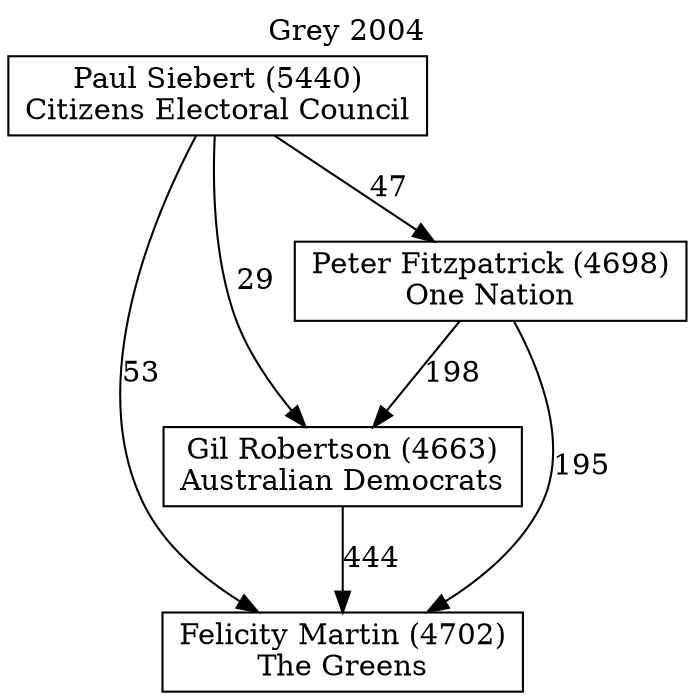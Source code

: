 // House preference flow
digraph "Felicity Martin (4702)_Grey_2004" {
	graph [label="Grey 2004" labelloc=t mclimit=10]
	node [shape=box]
	"Felicity Martin (4702)" [label="Felicity Martin (4702)
The Greens"]
	"Gil Robertson (4663)" [label="Gil Robertson (4663)
Australian Democrats"]
	"Paul Siebert (5440)" [label="Paul Siebert (5440)
Citizens Electoral Council"]
	"Peter Fitzpatrick (4698)" [label="Peter Fitzpatrick (4698)
One Nation"]
	"Gil Robertson (4663)" -> "Felicity Martin (4702)" [label=444]
	"Paul Siebert (5440)" -> "Felicity Martin (4702)" [label=53]
	"Paul Siebert (5440)" -> "Gil Robertson (4663)" [label=29]
	"Paul Siebert (5440)" -> "Peter Fitzpatrick (4698)" [label=47]
	"Peter Fitzpatrick (4698)" -> "Felicity Martin (4702)" [label=195]
	"Peter Fitzpatrick (4698)" -> "Gil Robertson (4663)" [label=198]
}
